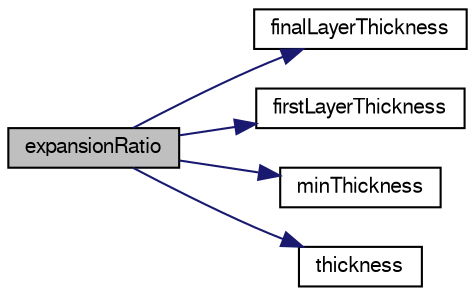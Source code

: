 digraph "expansionRatio"
{
  bgcolor="transparent";
  edge [fontname="FreeSans",fontsize="10",labelfontname="FreeSans",labelfontsize="10"];
  node [fontname="FreeSans",fontsize="10",shape=record];
  rankdir="LR";
  Node347 [label="expansionRatio",height=0.2,width=0.4,color="black", fillcolor="grey75", style="filled", fontcolor="black"];
  Node347 -> Node348 [color="midnightblue",fontsize="10",style="solid",fontname="FreeSans"];
  Node348 [label="finalLayerThickness",height=0.2,width=0.4,color="black",URL="$a24630.html#a75df458d4502b8fc9bbd647040b0ca26",tooltip="Wanted thickness of the layer furthest away. "];
  Node347 -> Node349 [color="midnightblue",fontsize="10",style="solid",fontname="FreeSans"];
  Node349 [label="firstLayerThickness",height=0.2,width=0.4,color="black",URL="$a24630.html#aa56983fc2d89f7b2005602405090fe2e",tooltip="Wanted thickness of the layer nearest to the wall. "];
  Node347 -> Node350 [color="midnightblue",fontsize="10",style="solid",fontname="FreeSans"];
  Node350 [label="minThickness",height=0.2,width=0.4,color="black",URL="$a24630.html#a2b7faa44ad0eecca998075e1bba3128f",tooltip="Minimum overall thickness of cell layer. If for any reason layer. "];
  Node347 -> Node351 [color="midnightblue",fontsize="10",style="solid",fontname="FreeSans"];
  Node351 [label="thickness",height=0.2,width=0.4,color="black",URL="$a24630.html#a4492f957143fc68b5321aebda9d4b447",tooltip="Wanted overall thickness of all layers. "];
}
